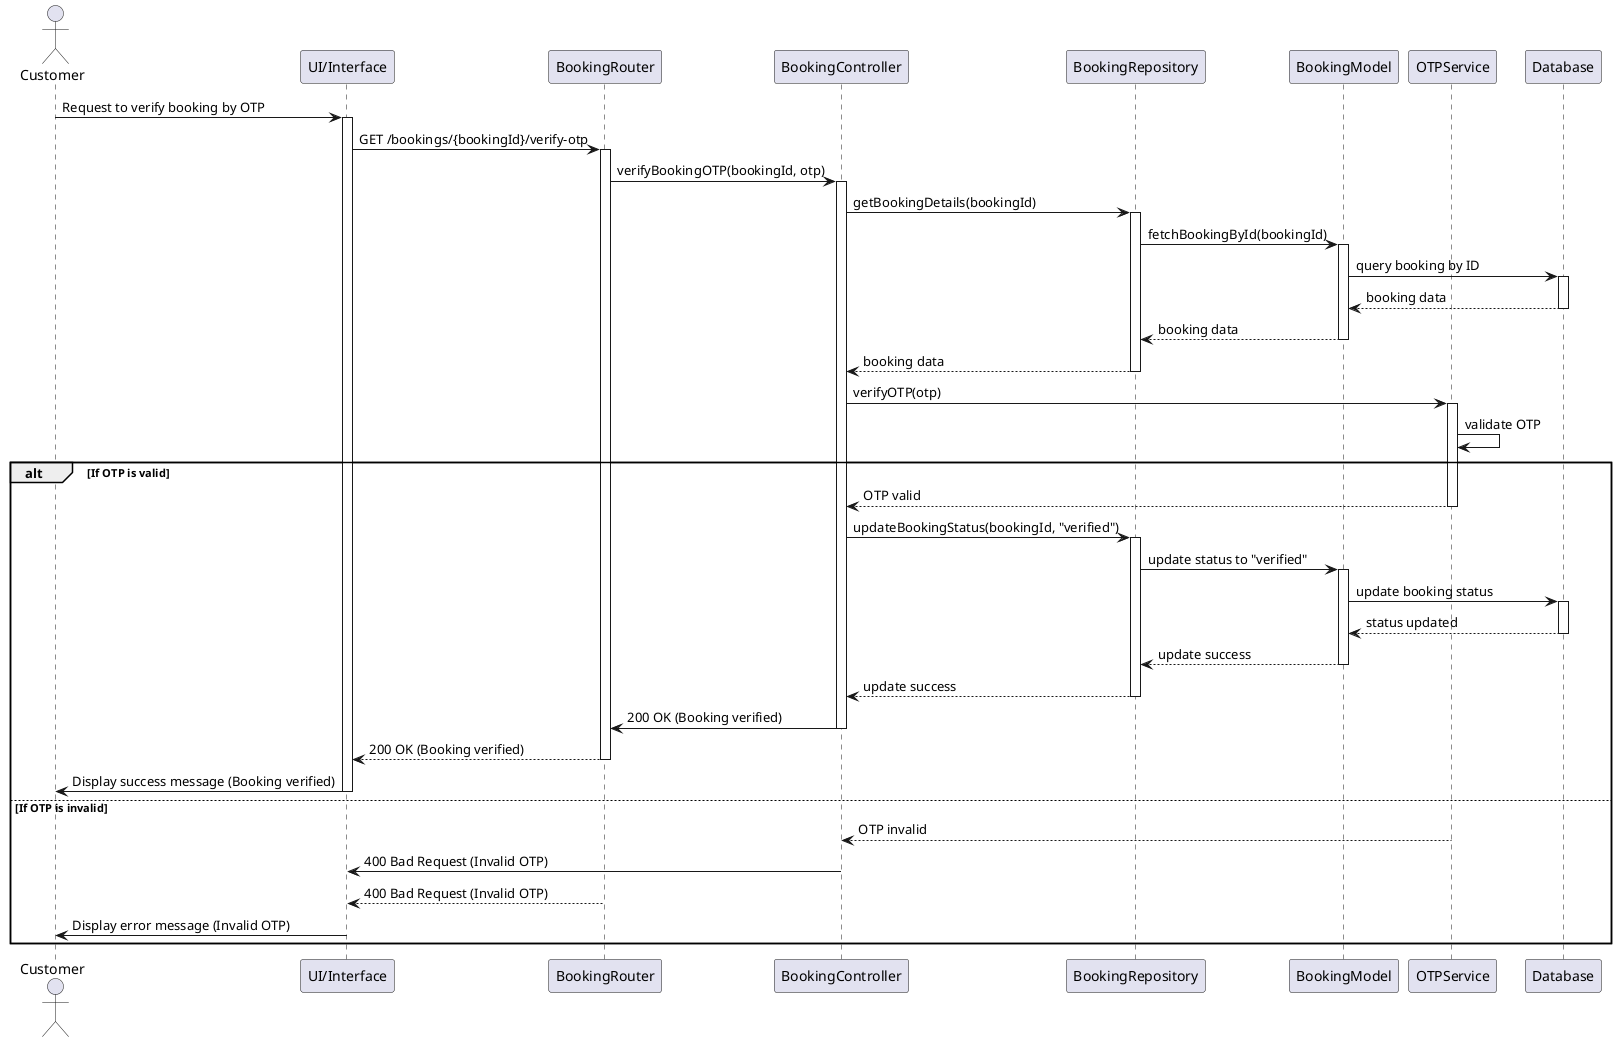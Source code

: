 @startuml
actor Customer
participant "UI/Interface" as UI
participant "BookingRouter" as Router
participant "BookingController" as Controller
participant "BookingRepository" as Repository
participant "BookingModel" as BookingModel
participant "OTPService" as OTPService
participant "Database" as DB

Customer -> UI: Request to verify booking by OTP
activate UI
UI -> Router: GET /bookings/{bookingId}/verify-otp
activate Router
Router -> Controller: verifyBookingOTP(bookingId, otp)
activate Controller
Controller -> Repository: getBookingDetails(bookingId)
activate Repository

Repository -> BookingModel: fetchBookingById(bookingId)
activate BookingModel
BookingModel -> DB: query booking by ID
activate DB
DB --> BookingModel: booking data
deactivate DB
BookingModel --> Repository: booking data
deactivate BookingModel
Repository --> Controller: booking data
deactivate Repository

Controller -> OTPService: verifyOTP(otp)
activate OTPService
OTPService -> OTPService: validate OTP
alt If OTP is valid
    OTPService --> Controller: OTP valid
    deactivate OTPService
    Controller -> Repository: updateBookingStatus(bookingId, "verified")
    activate Repository
    Repository -> BookingModel: update status to "verified"
    activate BookingModel
    BookingModel -> DB: update booking status
    activate DB
    DB --> BookingModel: status updated
    deactivate DB
    BookingModel --> Repository: update success
    deactivate BookingModel
    Repository --> Controller: update success
    deactivate Repository
    Controller -> Router: 200 OK (Booking verified)
    deactivate Controller
    Router --> UI: 200 OK (Booking verified)
    deactivate Router
    UI -> Customer: Display success message (Booking verified)
    deactivate UI
else If OTP is invalid
    OTPService --> Controller: OTP invalid
    deactivate OTPService
    Controller -> UI: 400 Bad Request (Invalid OTP)
    deactivate Controller
    Router --> UI: 400 Bad Request (Invalid OTP)
    deactivate Router
    UI -> Customer: Display error message (Invalid OTP)
    deactivate UI
end
@enduml
